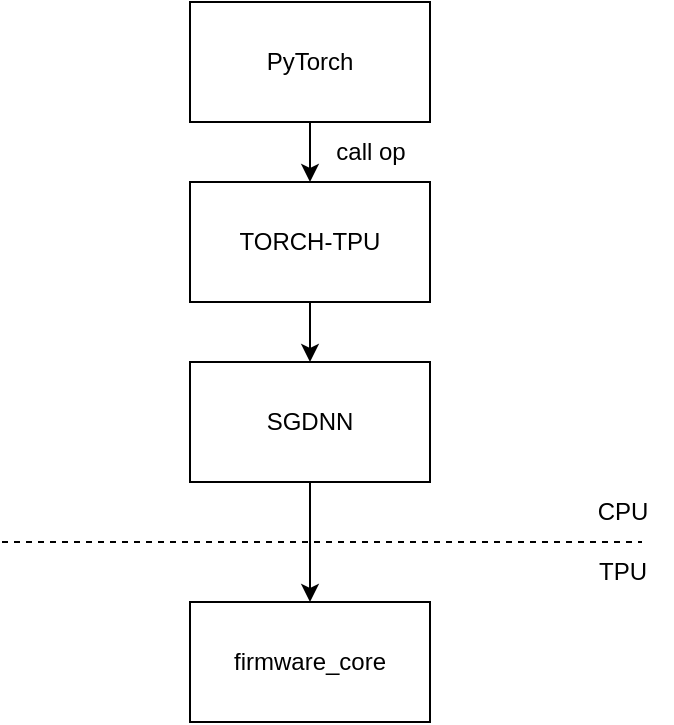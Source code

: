 <mxfile>
    <diagram id="mGiHjSRaWT4-vwV9hWtT" name="第 1 页">
        <mxGraphModel dx="1231" dy="849" grid="1" gridSize="10" guides="1" tooltips="1" connect="1" arrows="1" fold="1" page="1" pageScale="1" pageWidth="827" pageHeight="1169" math="0" shadow="0">
            <root>
                <mxCell id="0"/>
                <mxCell id="1" parent="0"/>
                <mxCell id="9" value="" style="edgeStyle=none;html=1;" edge="1" parent="1" source="2" target="3">
                    <mxGeometry relative="1" as="geometry"/>
                </mxCell>
                <mxCell id="2" value="SGDNN" style="whiteSpace=wrap;html=1;" vertex="1" parent="1">
                    <mxGeometry x="294" y="310" width="120" height="60" as="geometry"/>
                </mxCell>
                <mxCell id="3" value="firmware_core" style="whiteSpace=wrap;html=1;" vertex="1" parent="1">
                    <mxGeometry x="294" y="430" width="120" height="60" as="geometry"/>
                </mxCell>
                <mxCell id="8" value="" style="edgeStyle=none;html=1;" edge="1" parent="1" source="4" target="2">
                    <mxGeometry relative="1" as="geometry"/>
                </mxCell>
                <mxCell id="4" value="TORCH-TPU" style="whiteSpace=wrap;html=1;" vertex="1" parent="1">
                    <mxGeometry x="294" y="220" width="120" height="60" as="geometry"/>
                </mxCell>
                <mxCell id="6" style="edgeStyle=none;html=1;exitX=0.5;exitY=1;exitDx=0;exitDy=0;entryX=0.5;entryY=0;entryDx=0;entryDy=0;" edge="1" parent="1" source="5" target="4">
                    <mxGeometry relative="1" as="geometry"/>
                </mxCell>
                <mxCell id="5" value="PyTorch" style="whiteSpace=wrap;html=1;" vertex="1" parent="1">
                    <mxGeometry x="294" y="130" width="120" height="60" as="geometry"/>
                </mxCell>
                <mxCell id="7" value="call op" style="text;html=1;align=center;verticalAlign=middle;resizable=0;points=[];autosize=1;strokeColor=none;fillColor=none;" vertex="1" parent="1">
                    <mxGeometry x="354" y="190" width="60" height="30" as="geometry"/>
                </mxCell>
                <mxCell id="11" value="" style="endArrow=none;dashed=1;html=1;" edge="1" parent="1">
                    <mxGeometry width="50" height="50" relative="1" as="geometry">
                        <mxPoint x="200" y="400" as="sourcePoint"/>
                        <mxPoint x="520" y="400" as="targetPoint"/>
                    </mxGeometry>
                </mxCell>
                <mxCell id="12" value="CPU" style="text;html=1;align=center;verticalAlign=middle;resizable=0;points=[];autosize=1;strokeColor=none;fillColor=none;" vertex="1" parent="1">
                    <mxGeometry x="485" y="370" width="50" height="30" as="geometry"/>
                </mxCell>
                <mxCell id="13" value="TPU" style="text;html=1;align=center;verticalAlign=middle;resizable=0;points=[];autosize=1;strokeColor=none;fillColor=none;" vertex="1" parent="1">
                    <mxGeometry x="485" y="400" width="50" height="30" as="geometry"/>
                </mxCell>
            </root>
        </mxGraphModel>
    </diagram>
</mxfile>